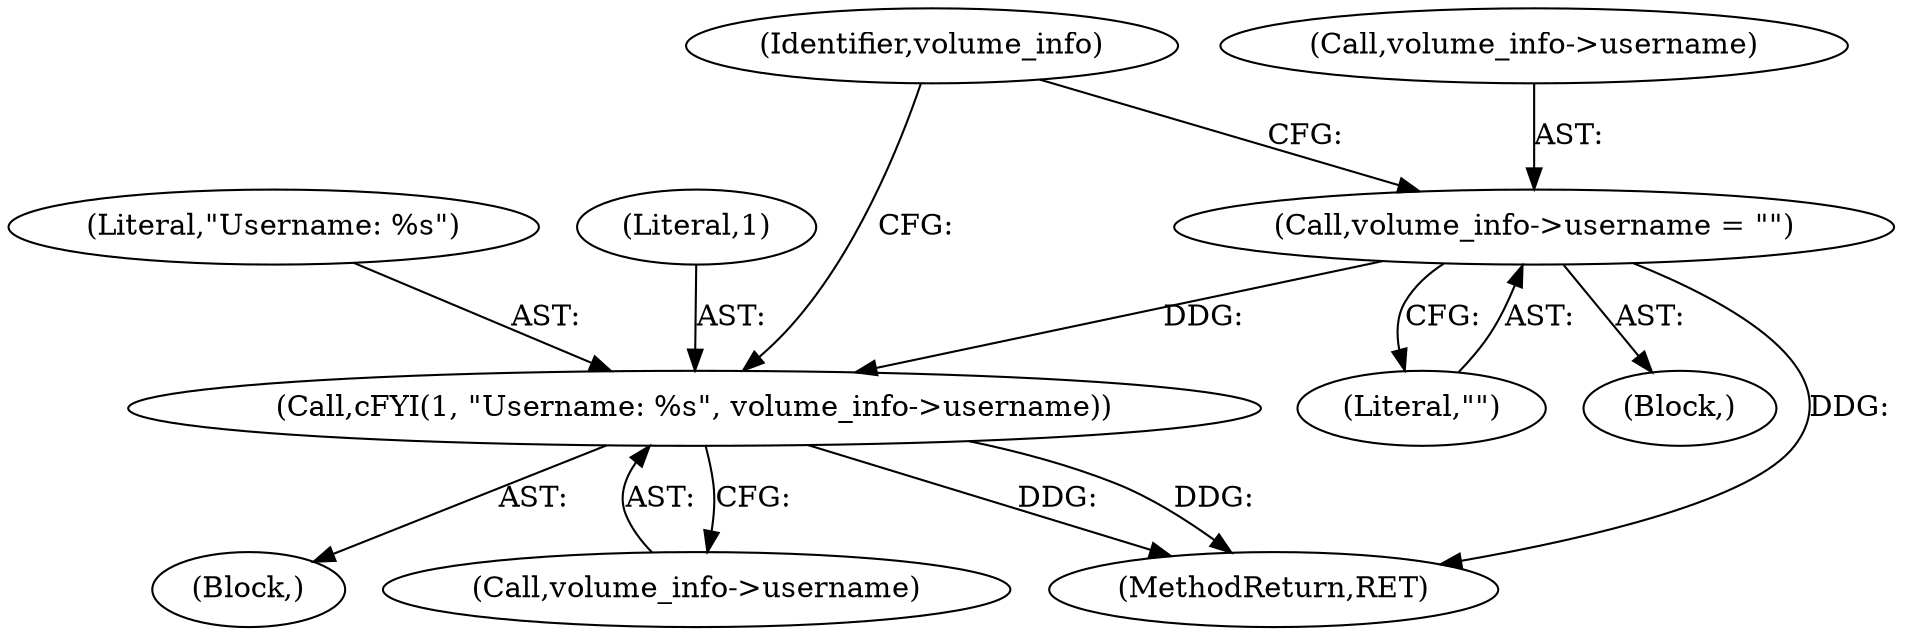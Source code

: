 digraph "0_linux_70945643722ffeac779d2529a348f99567fa5c33@pointer" {
"1000221" [label="(Call,cFYI(1, \"Username: %s\", volume_info->username))"];
"1000210" [label="(Call,volume_info->username = \"\")"];
"1000222" [label="(Literal,1)"];
"1000211" [label="(Call,volume_info->username)"];
"1000210" [label="(Call,volume_info->username = \"\")"];
"1000214" [label="(Literal,\"\")"];
"1000224" [label="(Call,volume_info->username)"];
"1000220" [label="(Block,)"];
"1000223" [label="(Literal,\"Username: %s\")"];
"1000239" [label="(Identifier,volume_info)"];
"1000221" [label="(Call,cFYI(1, \"Username: %s\", volume_info->username))"];
"1000767" [label="(MethodReturn,RET)"];
"1000206" [label="(Block,)"];
"1000221" -> "1000220"  [label="AST: "];
"1000221" -> "1000224"  [label="CFG: "];
"1000222" -> "1000221"  [label="AST: "];
"1000223" -> "1000221"  [label="AST: "];
"1000224" -> "1000221"  [label="AST: "];
"1000239" -> "1000221"  [label="CFG: "];
"1000221" -> "1000767"  [label="DDG: "];
"1000221" -> "1000767"  [label="DDG: "];
"1000210" -> "1000221"  [label="DDG: "];
"1000210" -> "1000206"  [label="AST: "];
"1000210" -> "1000214"  [label="CFG: "];
"1000211" -> "1000210"  [label="AST: "];
"1000214" -> "1000210"  [label="AST: "];
"1000239" -> "1000210"  [label="CFG: "];
"1000210" -> "1000767"  [label="DDG: "];
}
